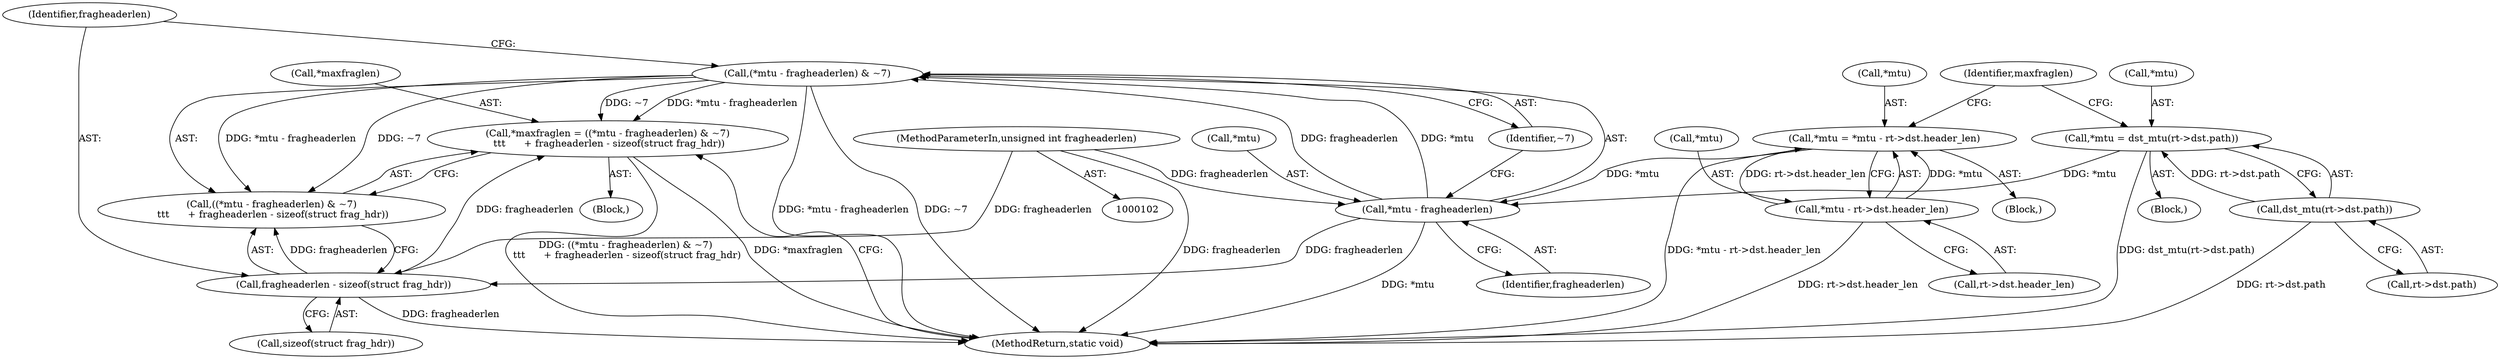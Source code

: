 digraph "1_linux_75a493e60ac4bbe2e977e7129d6d8cbb0dd236be_0@pointer" {
"1000146" [label="(Call,*maxfraglen = ((*mtu - fragheaderlen) & ~7)\n \t\t\t      + fragheaderlen - sizeof(struct frag_hdr))"];
"1000150" [label="(Call,(*mtu - fragheaderlen) & ~7)"];
"1000151" [label="(Call,*mtu - fragheaderlen)"];
"1000124" [label="(Call,*mtu = *mtu - rt->dst.header_len)"];
"1000127" [label="(Call,*mtu - rt->dst.header_len)"];
"1000137" [label="(Call,*mtu = dst_mtu(rt->dst.path))"];
"1000140" [label="(Call,dst_mtu(rt->dst.path))"];
"1000105" [label="(MethodParameterIn,unsigned int fragheaderlen)"];
"1000156" [label="(Call,fragheaderlen - sizeof(struct frag_hdr))"];
"1000123" [label="(Block,)"];
"1000137" [label="(Call,*mtu = dst_mtu(rt->dst.path))"];
"1000151" [label="(Call,*mtu - fragheaderlen)"];
"1000141" [label="(Call,rt->dst.path)"];
"1000118" [label="(Block,)"];
"1000155" [label="(Identifier,~7)"];
"1000150" [label="(Call,(*mtu - fragheaderlen) & ~7)"];
"1000152" [label="(Call,*mtu)"];
"1000156" [label="(Call,fragheaderlen - sizeof(struct frag_hdr))"];
"1000140" [label="(Call,dst_mtu(rt->dst.path))"];
"1000125" [label="(Call,*mtu)"];
"1000130" [label="(Call,rt->dst.header_len)"];
"1000136" [label="(Block,)"];
"1000160" [label="(MethodReturn,static void)"];
"1000127" [label="(Call,*mtu - rt->dst.header_len)"];
"1000128" [label="(Call,*mtu)"];
"1000158" [label="(Call,sizeof(struct frag_hdr))"];
"1000154" [label="(Identifier,fragheaderlen)"];
"1000157" [label="(Identifier,fragheaderlen)"];
"1000105" [label="(MethodParameterIn,unsigned int fragheaderlen)"];
"1000147" [label="(Call,*maxfraglen)"];
"1000149" [label="(Call,((*mtu - fragheaderlen) & ~7)\n \t\t\t      + fragheaderlen - sizeof(struct frag_hdr))"];
"1000146" [label="(Call,*maxfraglen = ((*mtu - fragheaderlen) & ~7)\n \t\t\t      + fragheaderlen - sizeof(struct frag_hdr))"];
"1000148" [label="(Identifier,maxfraglen)"];
"1000138" [label="(Call,*mtu)"];
"1000124" [label="(Call,*mtu = *mtu - rt->dst.header_len)"];
"1000146" -> "1000118"  [label="AST: "];
"1000146" -> "1000149"  [label="CFG: "];
"1000147" -> "1000146"  [label="AST: "];
"1000149" -> "1000146"  [label="AST: "];
"1000160" -> "1000146"  [label="CFG: "];
"1000146" -> "1000160"  [label="DDG: ((*mtu - fragheaderlen) & ~7)\n \t\t\t      + fragheaderlen - sizeof(struct frag_hdr)"];
"1000146" -> "1000160"  [label="DDG: *maxfraglen"];
"1000150" -> "1000146"  [label="DDG: *mtu - fragheaderlen"];
"1000150" -> "1000146"  [label="DDG: ~7"];
"1000156" -> "1000146"  [label="DDG: fragheaderlen"];
"1000150" -> "1000149"  [label="AST: "];
"1000150" -> "1000155"  [label="CFG: "];
"1000151" -> "1000150"  [label="AST: "];
"1000155" -> "1000150"  [label="AST: "];
"1000157" -> "1000150"  [label="CFG: "];
"1000150" -> "1000160"  [label="DDG: *mtu - fragheaderlen"];
"1000150" -> "1000160"  [label="DDG: ~7"];
"1000150" -> "1000149"  [label="DDG: *mtu - fragheaderlen"];
"1000150" -> "1000149"  [label="DDG: ~7"];
"1000151" -> "1000150"  [label="DDG: *mtu"];
"1000151" -> "1000150"  [label="DDG: fragheaderlen"];
"1000151" -> "1000154"  [label="CFG: "];
"1000152" -> "1000151"  [label="AST: "];
"1000154" -> "1000151"  [label="AST: "];
"1000155" -> "1000151"  [label="CFG: "];
"1000151" -> "1000160"  [label="DDG: *mtu"];
"1000124" -> "1000151"  [label="DDG: *mtu"];
"1000137" -> "1000151"  [label="DDG: *mtu"];
"1000105" -> "1000151"  [label="DDG: fragheaderlen"];
"1000151" -> "1000156"  [label="DDG: fragheaderlen"];
"1000124" -> "1000123"  [label="AST: "];
"1000124" -> "1000127"  [label="CFG: "];
"1000125" -> "1000124"  [label="AST: "];
"1000127" -> "1000124"  [label="AST: "];
"1000148" -> "1000124"  [label="CFG: "];
"1000124" -> "1000160"  [label="DDG: *mtu - rt->dst.header_len"];
"1000127" -> "1000124"  [label="DDG: *mtu"];
"1000127" -> "1000124"  [label="DDG: rt->dst.header_len"];
"1000127" -> "1000130"  [label="CFG: "];
"1000128" -> "1000127"  [label="AST: "];
"1000130" -> "1000127"  [label="AST: "];
"1000127" -> "1000160"  [label="DDG: rt->dst.header_len"];
"1000137" -> "1000136"  [label="AST: "];
"1000137" -> "1000140"  [label="CFG: "];
"1000138" -> "1000137"  [label="AST: "];
"1000140" -> "1000137"  [label="AST: "];
"1000148" -> "1000137"  [label="CFG: "];
"1000137" -> "1000160"  [label="DDG: dst_mtu(rt->dst.path)"];
"1000140" -> "1000137"  [label="DDG: rt->dst.path"];
"1000140" -> "1000141"  [label="CFG: "];
"1000141" -> "1000140"  [label="AST: "];
"1000140" -> "1000160"  [label="DDG: rt->dst.path"];
"1000105" -> "1000102"  [label="AST: "];
"1000105" -> "1000160"  [label="DDG: fragheaderlen"];
"1000105" -> "1000156"  [label="DDG: fragheaderlen"];
"1000156" -> "1000149"  [label="AST: "];
"1000156" -> "1000158"  [label="CFG: "];
"1000157" -> "1000156"  [label="AST: "];
"1000158" -> "1000156"  [label="AST: "];
"1000149" -> "1000156"  [label="CFG: "];
"1000156" -> "1000160"  [label="DDG: fragheaderlen"];
"1000156" -> "1000149"  [label="DDG: fragheaderlen"];
}
